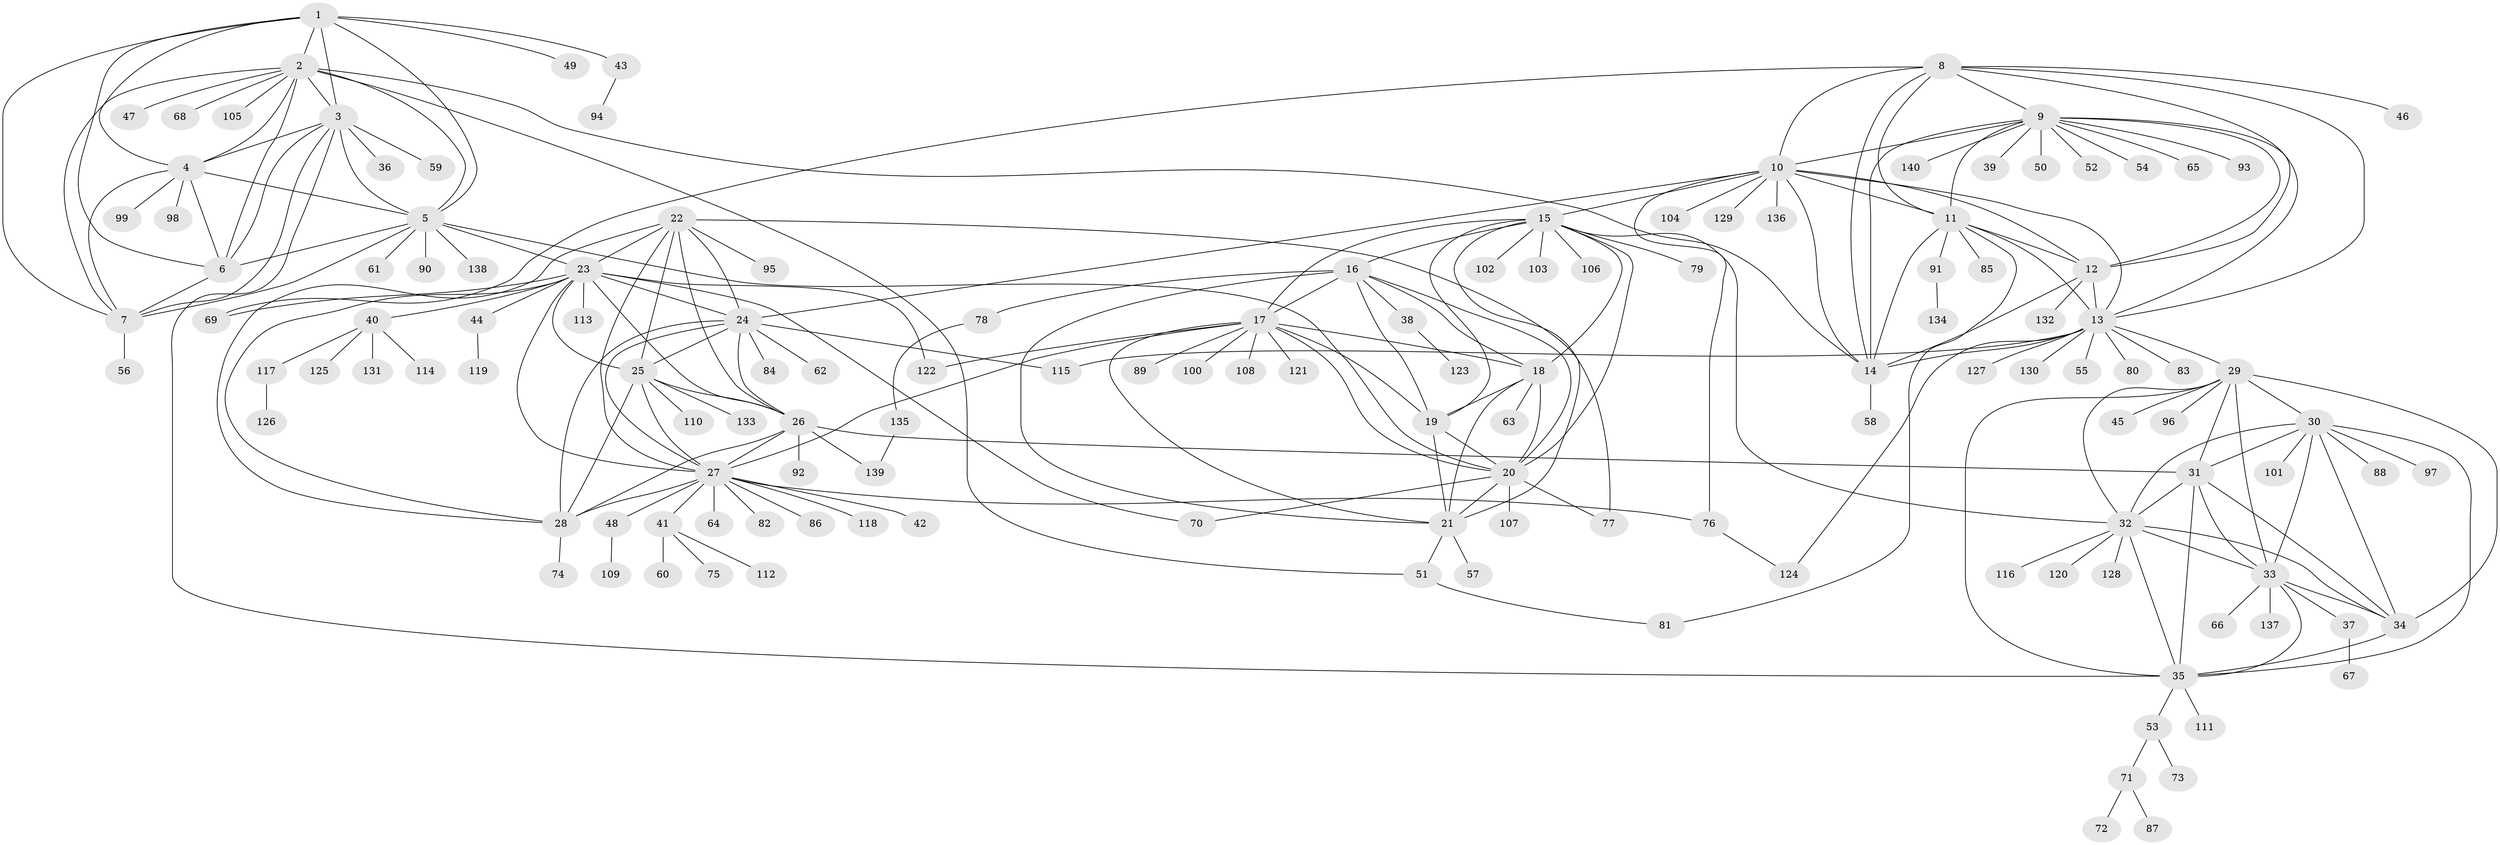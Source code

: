 // Generated by graph-tools (version 1.1) at 2025/11/02/27/25 16:11:33]
// undirected, 140 vertices, 230 edges
graph export_dot {
graph [start="1"]
  node [color=gray90,style=filled];
  1;
  2;
  3;
  4;
  5;
  6;
  7;
  8;
  9;
  10;
  11;
  12;
  13;
  14;
  15;
  16;
  17;
  18;
  19;
  20;
  21;
  22;
  23;
  24;
  25;
  26;
  27;
  28;
  29;
  30;
  31;
  32;
  33;
  34;
  35;
  36;
  37;
  38;
  39;
  40;
  41;
  42;
  43;
  44;
  45;
  46;
  47;
  48;
  49;
  50;
  51;
  52;
  53;
  54;
  55;
  56;
  57;
  58;
  59;
  60;
  61;
  62;
  63;
  64;
  65;
  66;
  67;
  68;
  69;
  70;
  71;
  72;
  73;
  74;
  75;
  76;
  77;
  78;
  79;
  80;
  81;
  82;
  83;
  84;
  85;
  86;
  87;
  88;
  89;
  90;
  91;
  92;
  93;
  94;
  95;
  96;
  97;
  98;
  99;
  100;
  101;
  102;
  103;
  104;
  105;
  106;
  107;
  108;
  109;
  110;
  111;
  112;
  113;
  114;
  115;
  116;
  117;
  118;
  119;
  120;
  121;
  122;
  123;
  124;
  125;
  126;
  127;
  128;
  129;
  130;
  131;
  132;
  133;
  134;
  135;
  136;
  137;
  138;
  139;
  140;
  1 -- 2;
  1 -- 3;
  1 -- 4;
  1 -- 5;
  1 -- 6;
  1 -- 7;
  1 -- 43;
  1 -- 49;
  2 -- 3;
  2 -- 4;
  2 -- 5;
  2 -- 6;
  2 -- 7;
  2 -- 14;
  2 -- 47;
  2 -- 51;
  2 -- 68;
  2 -- 105;
  3 -- 4;
  3 -- 5;
  3 -- 6;
  3 -- 7;
  3 -- 35;
  3 -- 36;
  3 -- 59;
  4 -- 5;
  4 -- 6;
  4 -- 7;
  4 -- 98;
  4 -- 99;
  5 -- 6;
  5 -- 7;
  5 -- 20;
  5 -- 23;
  5 -- 61;
  5 -- 90;
  5 -- 138;
  6 -- 7;
  7 -- 56;
  8 -- 9;
  8 -- 10;
  8 -- 11;
  8 -- 12;
  8 -- 13;
  8 -- 14;
  8 -- 46;
  8 -- 69;
  9 -- 10;
  9 -- 11;
  9 -- 12;
  9 -- 13;
  9 -- 14;
  9 -- 39;
  9 -- 50;
  9 -- 52;
  9 -- 54;
  9 -- 65;
  9 -- 93;
  9 -- 140;
  10 -- 11;
  10 -- 12;
  10 -- 13;
  10 -- 14;
  10 -- 15;
  10 -- 24;
  10 -- 76;
  10 -- 104;
  10 -- 129;
  10 -- 136;
  11 -- 12;
  11 -- 13;
  11 -- 14;
  11 -- 81;
  11 -- 85;
  11 -- 91;
  12 -- 13;
  12 -- 14;
  12 -- 132;
  13 -- 14;
  13 -- 29;
  13 -- 55;
  13 -- 80;
  13 -- 83;
  13 -- 115;
  13 -- 124;
  13 -- 127;
  13 -- 130;
  14 -- 58;
  15 -- 16;
  15 -- 17;
  15 -- 18;
  15 -- 19;
  15 -- 20;
  15 -- 21;
  15 -- 32;
  15 -- 79;
  15 -- 102;
  15 -- 103;
  15 -- 106;
  16 -- 17;
  16 -- 18;
  16 -- 19;
  16 -- 20;
  16 -- 21;
  16 -- 38;
  16 -- 78;
  17 -- 18;
  17 -- 19;
  17 -- 20;
  17 -- 21;
  17 -- 27;
  17 -- 89;
  17 -- 100;
  17 -- 108;
  17 -- 121;
  17 -- 122;
  18 -- 19;
  18 -- 20;
  18 -- 21;
  18 -- 63;
  19 -- 20;
  19 -- 21;
  20 -- 21;
  20 -- 70;
  20 -- 77;
  20 -- 107;
  21 -- 51;
  21 -- 57;
  22 -- 23;
  22 -- 24;
  22 -- 25;
  22 -- 26;
  22 -- 27;
  22 -- 28;
  22 -- 77;
  22 -- 95;
  23 -- 24;
  23 -- 25;
  23 -- 26;
  23 -- 27;
  23 -- 28;
  23 -- 40;
  23 -- 44;
  23 -- 69;
  23 -- 70;
  23 -- 113;
  23 -- 122;
  24 -- 25;
  24 -- 26;
  24 -- 27;
  24 -- 28;
  24 -- 62;
  24 -- 84;
  24 -- 115;
  25 -- 26;
  25 -- 27;
  25 -- 28;
  25 -- 110;
  25 -- 133;
  26 -- 27;
  26 -- 28;
  26 -- 31;
  26 -- 92;
  26 -- 139;
  27 -- 28;
  27 -- 41;
  27 -- 42;
  27 -- 48;
  27 -- 64;
  27 -- 76;
  27 -- 82;
  27 -- 86;
  27 -- 118;
  28 -- 74;
  29 -- 30;
  29 -- 31;
  29 -- 32;
  29 -- 33;
  29 -- 34;
  29 -- 35;
  29 -- 45;
  29 -- 96;
  30 -- 31;
  30 -- 32;
  30 -- 33;
  30 -- 34;
  30 -- 35;
  30 -- 88;
  30 -- 97;
  30 -- 101;
  31 -- 32;
  31 -- 33;
  31 -- 34;
  31 -- 35;
  32 -- 33;
  32 -- 34;
  32 -- 35;
  32 -- 116;
  32 -- 120;
  32 -- 128;
  33 -- 34;
  33 -- 35;
  33 -- 37;
  33 -- 66;
  33 -- 137;
  34 -- 35;
  35 -- 53;
  35 -- 111;
  37 -- 67;
  38 -- 123;
  40 -- 114;
  40 -- 117;
  40 -- 125;
  40 -- 131;
  41 -- 60;
  41 -- 75;
  41 -- 112;
  43 -- 94;
  44 -- 119;
  48 -- 109;
  51 -- 81;
  53 -- 71;
  53 -- 73;
  71 -- 72;
  71 -- 87;
  76 -- 124;
  78 -- 135;
  91 -- 134;
  117 -- 126;
  135 -- 139;
}

